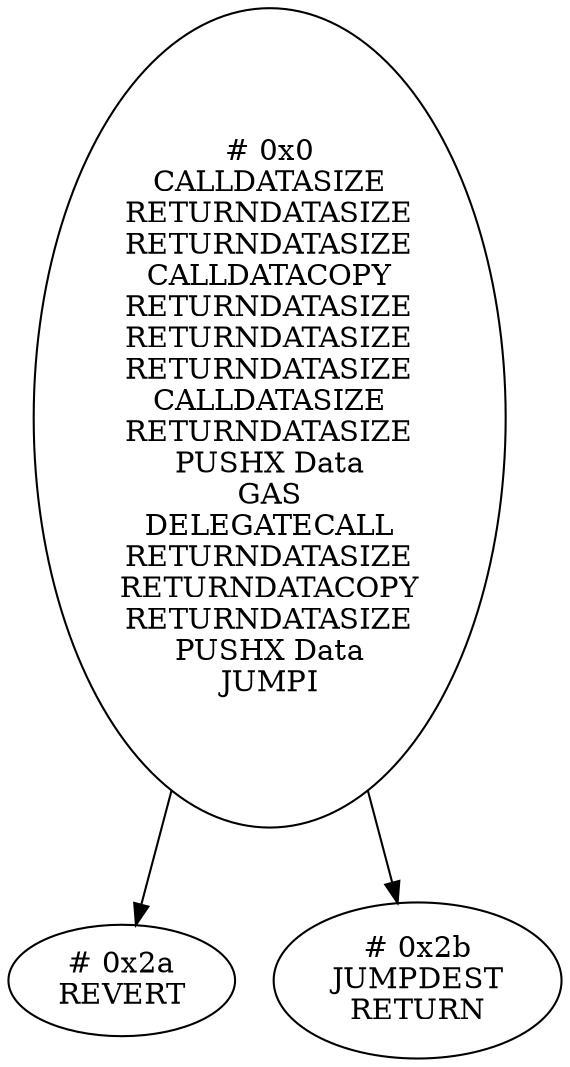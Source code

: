 /* Generated by GvGen v.1.0 (https://www.github.com/stricaud/gvgen) */

digraph G {
compound=true;
   node1 [label="# 0x0
CALLDATASIZE
RETURNDATASIZE
RETURNDATASIZE
CALLDATACOPY
RETURNDATASIZE
RETURNDATASIZE
RETURNDATASIZE
CALLDATASIZE
RETURNDATASIZE
PUSHX Data
GAS
DELEGATECALL
RETURNDATASIZE
RETURNDATACOPY
RETURNDATASIZE
PUSHX Data
JUMPI
"];
   node2 [label="# 0x2a
REVERT
"];
   node3 [label="# 0x2b
JUMPDEST
RETURN
"];
node1->node3;
node1->node2;
}
